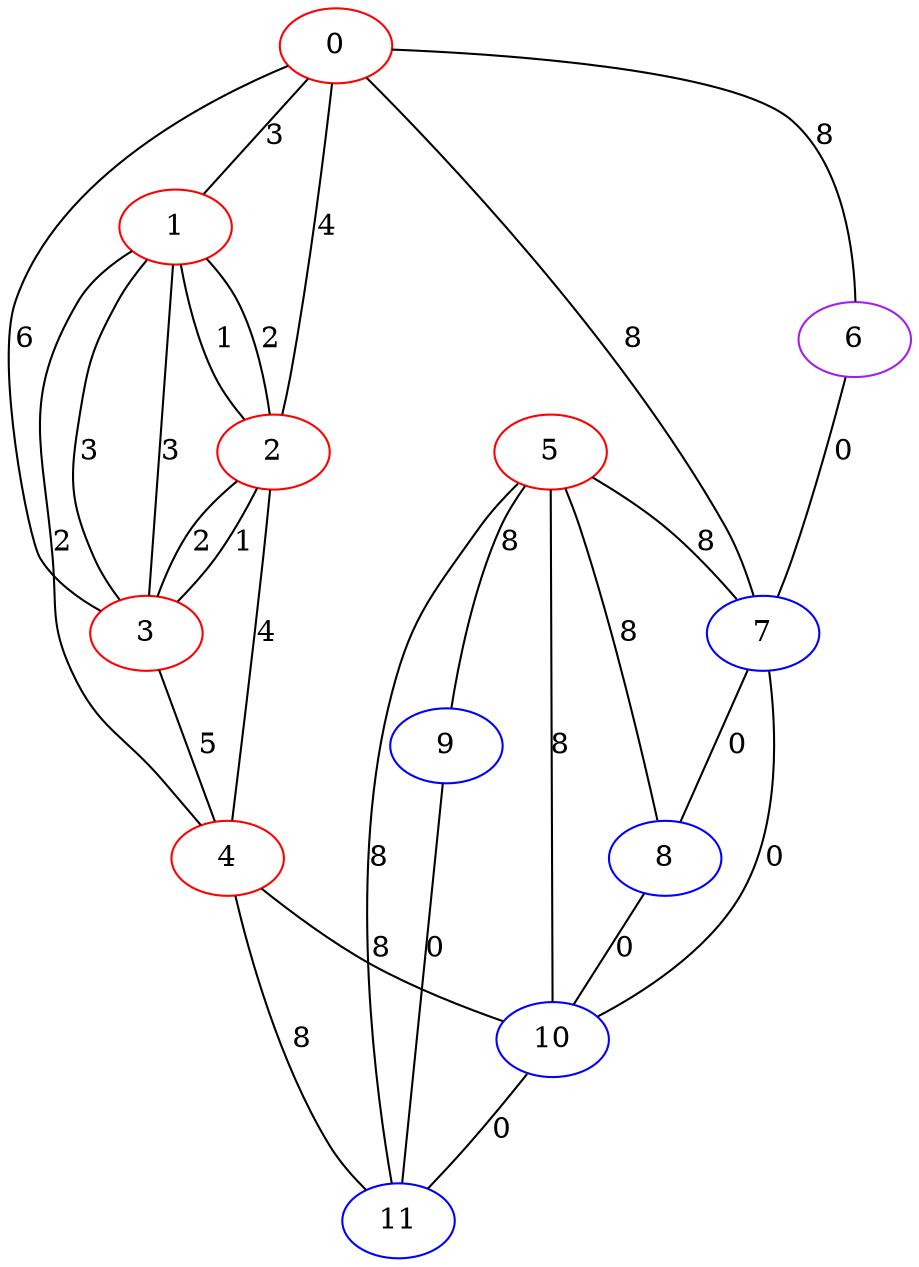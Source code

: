 graph "" {
0 [color=red, weight=1];
1 [color=red, weight=1];
2 [color=red, weight=1];
3 [color=red, weight=1];
4 [color=red, weight=1];
5 [color=red, weight=1];
6 [color=purple, weight=4];
7 [color=blue, weight=3];
8 [color=blue, weight=3];
9 [color=blue, weight=3];
10 [color=blue, weight=3];
11 [color=blue, weight=3];
0 -- 1  [key=0, label=3];
0 -- 2  [key=0, label=4];
0 -- 3  [key=0, label=6];
0 -- 6  [key=0, label=8];
0 -- 7  [key=0, label=8];
1 -- 2  [key=0, label=2];
1 -- 2  [key=1, label=1];
1 -- 3  [key=0, label=3];
1 -- 3  [key=1, label=3];
1 -- 4  [key=0, label=2];
2 -- 3  [key=0, label=1];
2 -- 3  [key=1, label=2];
2 -- 4  [key=0, label=4];
3 -- 4  [key=0, label=5];
4 -- 11  [key=0, label=8];
4 -- 10  [key=0, label=8];
5 -- 8  [key=0, label=8];
5 -- 9  [key=0, label=8];
5 -- 10  [key=0, label=8];
5 -- 11  [key=0, label=8];
5 -- 7  [key=0, label=8];
6 -- 7  [key=0, label=0];
7 -- 8  [key=0, label=0];
7 -- 10  [key=0, label=0];
8 -- 10  [key=0, label=0];
9 -- 11  [key=0, label=0];
10 -- 11  [key=0, label=0];
}
